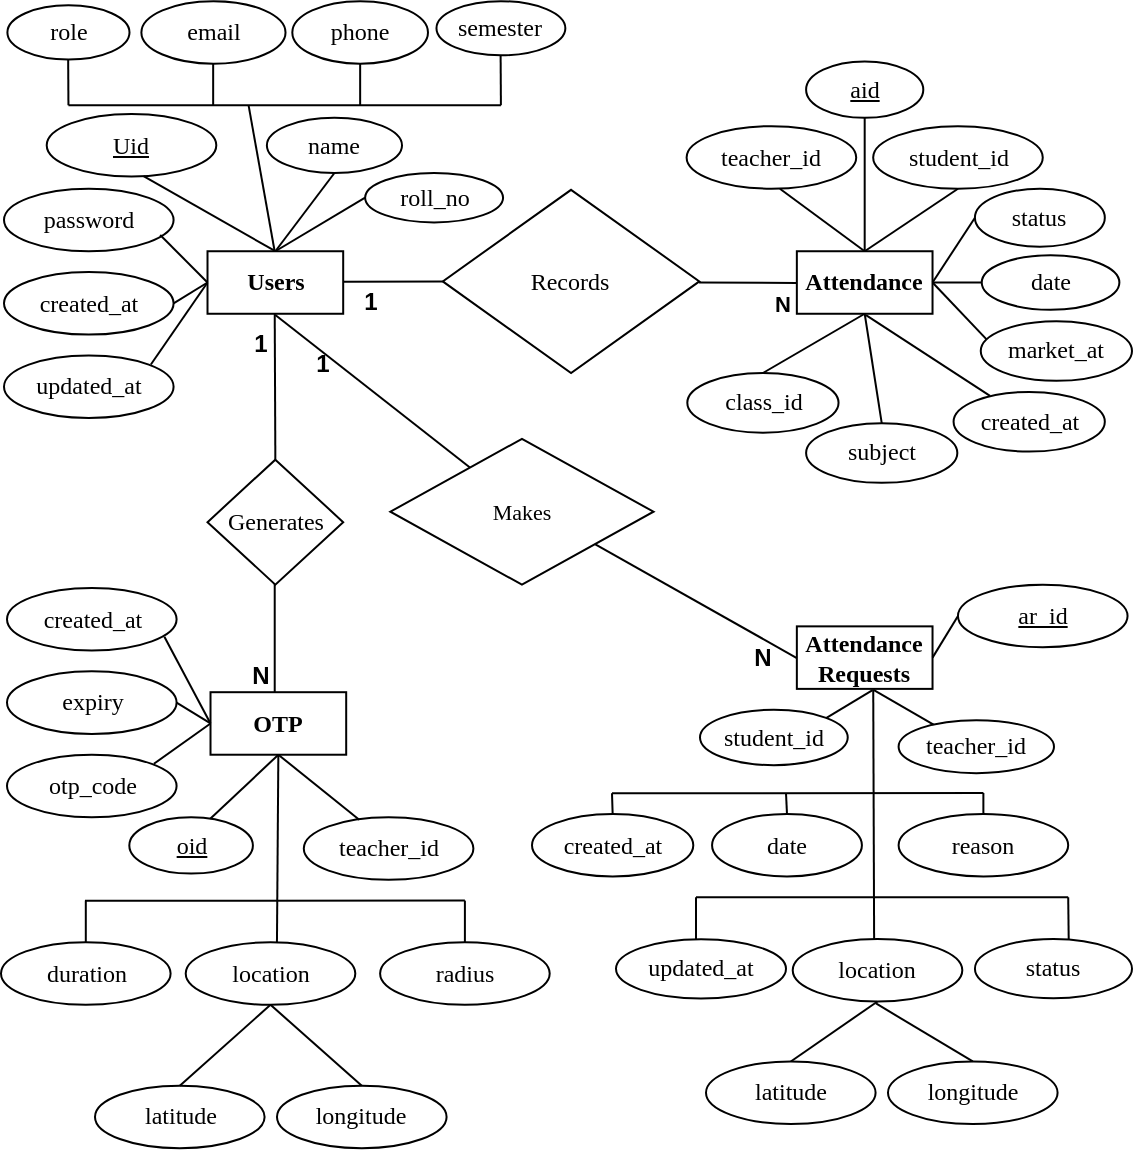<mxfile version="26.2.13">
  <diagram name="Page-1" id="1bRoEC9xy2Tuq4sJHTIV">
    <mxGraphModel dx="1188" dy="507" grid="0" gridSize="10" guides="1" tooltips="1" connect="1" arrows="1" fold="1" page="1" pageScale="1" pageWidth="850" pageHeight="1100" math="0" shadow="0">
      <root>
        <mxCell id="0" />
        <mxCell id="1" parent="0" />
        <mxCell id="7NiApTt3flxIyvFXq6Fw-123" value="" style="group" parent="1" vertex="1" connectable="0">
          <mxGeometry x="93" y="66.58" width="564" height="573.5" as="geometry" />
        </mxCell>
        <mxCell id="7NiApTt3flxIyvFXq6Fw-111" value="&lt;font style=&quot;font-size: 12px;&quot;&gt;Records&lt;/font&gt;" style="rhombus;whiteSpace=wrap;html=1;fontFamily=Times New Roman;container=0;" parent="7NiApTt3flxIyvFXq6Fw-123" vertex="1">
          <mxGeometry x="219.387" y="94.333" width="128.283" height="91.585" as="geometry" />
        </mxCell>
        <mxCell id="7NiApTt3flxIyvFXq6Fw-88" value="" style="endArrow=none;html=1;rounded=0;exitX=0.5;exitY=0;exitDx=0;exitDy=0;" parent="7NiApTt3flxIyvFXq6Fw-123" edge="1">
          <mxGeometry width="50" height="50" relative="1" as="geometry">
            <mxPoint x="135.361" y="364.7" as="sourcePoint" />
            <mxPoint x="135.361" y="270.92" as="targetPoint" />
          </mxGeometry>
        </mxCell>
        <mxCell id="7NiApTt3flxIyvFXq6Fw-121" value="&lt;b&gt;N&lt;/b&gt;" style="text;html=1;align=center;verticalAlign=middle;resizable=0;points=[];autosize=1;strokeColor=none;fillColor=none;container=0;" parent="7NiApTt3flxIyvFXq6Fw-123" vertex="1">
          <mxGeometry x="364.357" y="313.856" width="30" height="30" as="geometry" />
        </mxCell>
        <mxCell id="7NiApTt3flxIyvFXq6Fw-33" value="&lt;font face=&quot;Times New Roman&quot;&gt;&lt;b&gt;Attendance&lt;/b&gt;&lt;/font&gt;" style="rounded=0;whiteSpace=wrap;html=1;container=0;" parent="7NiApTt3flxIyvFXq6Fw-123" vertex="1">
          <mxGeometry x="396.426" y="125.04" width="67.838" height="31.26" as="geometry" />
        </mxCell>
        <mxCell id="7NiApTt3flxIyvFXq6Fw-34" value="&lt;font face=&quot;Times New Roman&quot;&gt;&lt;u&gt;aid&lt;/u&gt;&lt;/font&gt;" style="ellipse;whiteSpace=wrap;html=1;container=0;" parent="7NiApTt3flxIyvFXq6Fw-123" vertex="1">
          <mxGeometry x="401.052" y="30.129" width="58.594" height="28.223" as="geometry" />
        </mxCell>
        <mxCell id="7NiApTt3flxIyvFXq6Fw-35" value="&lt;font face=&quot;Times New Roman&quot;&gt;status&lt;/font&gt;" style="ellipse;whiteSpace=wrap;html=1;container=0;" parent="7NiApTt3flxIyvFXq6Fw-123" vertex="1">
          <mxGeometry x="485.467" y="93.775" width="64.943" height="28.981" as="geometry" />
        </mxCell>
        <mxCell id="7NiApTt3flxIyvFXq6Fw-36" value="&lt;font face=&quot;Times New Roman&quot;&gt;teacher_id&lt;/font&gt;" style="ellipse;whiteSpace=wrap;html=1;container=0;" parent="7NiApTt3flxIyvFXq6Fw-123" vertex="1">
          <mxGeometry x="341.308" y="62.52" width="84.797" height="31.26" as="geometry" />
        </mxCell>
        <mxCell id="7NiApTt3flxIyvFXq6Fw-37" value="&lt;font face=&quot;Times New Roman&quot;&gt;student_id&lt;/font&gt;" style="ellipse;whiteSpace=wrap;html=1;container=0;" parent="7NiApTt3flxIyvFXq6Fw-123" vertex="1">
          <mxGeometry x="434.585" y="62.52" width="84.797" height="31.26" as="geometry" />
        </mxCell>
        <mxCell id="7NiApTt3flxIyvFXq6Fw-42" value="" style="endArrow=none;html=1;rounded=0;entryX=0;entryY=0.5;entryDx=0;entryDy=0;exitX=1;exitY=0.5;exitDx=0;exitDy=0;" parent="7NiApTt3flxIyvFXq6Fw-123" source="7NiApTt3flxIyvFXq6Fw-33" target="7NiApTt3flxIyvFXq6Fw-35" edge="1">
          <mxGeometry width="50" height="50" relative="1" as="geometry">
            <mxPoint x="472.743" y="145.88" as="sourcePoint" />
            <mxPoint x="472.743" y="125.04" as="targetPoint" />
          </mxGeometry>
        </mxCell>
        <mxCell id="7NiApTt3flxIyvFXq6Fw-44" value="" style="endArrow=none;html=1;rounded=0;entryX=0.5;entryY=1;entryDx=0;entryDy=0;" parent="7NiApTt3flxIyvFXq6Fw-123" target="7NiApTt3flxIyvFXq6Fw-34" edge="1">
          <mxGeometry width="50" height="50" relative="1" as="geometry">
            <mxPoint x="430.345" y="125.04" as="sourcePoint" />
            <mxPoint x="489.703" y="52.1" as="targetPoint" />
          </mxGeometry>
        </mxCell>
        <mxCell id="7NiApTt3flxIyvFXq6Fw-45" value="" style="endArrow=none;html=1;rounded=0;entryX=0.5;entryY=1;entryDx=0;entryDy=0;" parent="7NiApTt3flxIyvFXq6Fw-123" target="7NiApTt3flxIyvFXq6Fw-37" edge="1">
          <mxGeometry width="50" height="50" relative="1" as="geometry">
            <mxPoint x="430.345" y="125.04" as="sourcePoint" />
            <mxPoint x="447.304" y="104.2" as="targetPoint" />
          </mxGeometry>
        </mxCell>
        <mxCell id="7NiApTt3flxIyvFXq6Fw-46" value="" style="endArrow=none;html=1;rounded=0;entryX=1;entryY=0.5;entryDx=0;entryDy=0;exitX=0.04;exitY=0.309;exitDx=0;exitDy=0;exitPerimeter=0;" parent="7NiApTt3flxIyvFXq6Fw-123" source="7NiApTt3flxIyvFXq6Fw-51" target="7NiApTt3flxIyvFXq6Fw-33" edge="1">
          <mxGeometry width="50" height="50" relative="1" as="geometry">
            <mxPoint x="504.881" y="177.14" as="sourcePoint" />
            <mxPoint x="464.264" y="145.692" as="targetPoint" />
          </mxGeometry>
        </mxCell>
        <mxCell id="7NiApTt3flxIyvFXq6Fw-50" value="&lt;font face=&quot;Times New Roman&quot;&gt;date&lt;/font&gt;" style="ellipse;whiteSpace=wrap;html=1;container=0;" parent="7NiApTt3flxIyvFXq6Fw-123" vertex="1">
          <mxGeometry x="488.867" y="127.022" width="68.825" height="27.297" as="geometry" />
        </mxCell>
        <mxCell id="7NiApTt3flxIyvFXq6Fw-51" value="&lt;font face=&quot;Times New Roman&quot;&gt;market_at&lt;/font&gt;" style="ellipse;whiteSpace=wrap;html=1;container=0;" parent="7NiApTt3flxIyvFXq6Fw-123" vertex="1">
          <mxGeometry x="488.377" y="159.999" width="75.621" height="29.834" as="geometry" />
        </mxCell>
        <mxCell id="7NiApTt3flxIyvFXq6Fw-52" value="" style="endArrow=none;html=1;rounded=0;entryX=0;entryY=0.5;entryDx=0;entryDy=0;exitX=1;exitY=0.5;exitDx=0;exitDy=0;" parent="7NiApTt3flxIyvFXq6Fw-123" source="7NiApTt3flxIyvFXq6Fw-33" target="7NiApTt3flxIyvFXq6Fw-50" edge="1">
          <mxGeometry width="50" height="50" relative="1" as="geometry">
            <mxPoint x="468.503" y="145.88" as="sourcePoint" />
            <mxPoint x="493.943" y="114.62" as="targetPoint" />
          </mxGeometry>
        </mxCell>
        <mxCell id="7NiApTt3flxIyvFXq6Fw-53" value="" style="endArrow=none;html=1;rounded=0;entryX=1;entryY=0.5;entryDx=0;entryDy=0;exitX=0.5;exitY=0;exitDx=0;exitDy=0;" parent="7NiApTt3flxIyvFXq6Fw-123" source="7NiApTt3flxIyvFXq6Fw-33" edge="1">
          <mxGeometry width="50" height="50" relative="1" as="geometry">
            <mxPoint x="434.585" y="125.04" as="sourcePoint" />
            <mxPoint x="387.946" y="93.78" as="targetPoint" />
          </mxGeometry>
        </mxCell>
        <mxCell id="7NiApTt3flxIyvFXq6Fw-54" value="" style="endArrow=none;html=1;rounded=0;" parent="7NiApTt3flxIyvFXq6Fw-123" edge="1">
          <mxGeometry width="50" height="50" relative="1" as="geometry">
            <mxPoint x="347.525" y="140.652" as="sourcePoint" />
            <mxPoint x="396.426" y="140.878" as="targetPoint" />
          </mxGeometry>
        </mxCell>
        <mxCell id="7NiApTt3flxIyvFXq6Fw-109" value="&lt;b&gt;N&lt;/b&gt;" style="edgeLabel;html=1;align=center;verticalAlign=middle;resizable=0;points=[];container=0;" parent="7NiApTt3flxIyvFXq6Fw-54" vertex="1" connectable="0">
          <mxGeometry x="0.385" y="-5" relative="1" as="geometry">
            <mxPoint x="7" y="5" as="offset" />
          </mxGeometry>
        </mxCell>
        <mxCell id="7NiApTt3flxIyvFXq6Fw-73" value="&lt;font face=&quot;Times New Roman&quot;&gt;&lt;b&gt;Attendance&lt;/b&gt;&lt;/font&gt;&lt;div&gt;&lt;font face=&quot;Times New Roman&quot;&gt;&lt;b&gt;Requests&lt;/b&gt;&lt;/font&gt;&lt;/div&gt;" style="rounded=0;whiteSpace=wrap;html=1;container=0;" parent="7NiApTt3flxIyvFXq6Fw-123" vertex="1">
          <mxGeometry x="396.426" y="312.6" width="67.838" height="31.26" as="geometry" />
        </mxCell>
        <mxCell id="7NiApTt3flxIyvFXq6Fw-74" value="&lt;font face=&quot;Times New Roman&quot;&gt;teacher_id&lt;/font&gt;" style="ellipse;whiteSpace=wrap;html=1;container=0;" parent="7NiApTt3flxIyvFXq6Fw-123" vertex="1">
          <mxGeometry x="447.3" y="359.49" width="77.7" height="26.51" as="geometry" />
        </mxCell>
        <mxCell id="7NiApTt3flxIyvFXq6Fw-75" value="&lt;font face=&quot;Times New Roman&quot;&gt;&lt;u&gt;ar_id&lt;/u&gt;&lt;/font&gt;" style="ellipse;whiteSpace=wrap;html=1;container=0;" parent="7NiApTt3flxIyvFXq6Fw-123" vertex="1">
          <mxGeometry x="476.983" y="291.76" width="84.797" height="31.26" as="geometry" />
        </mxCell>
        <mxCell id="7NiApTt3flxIyvFXq6Fw-76" value="&lt;font face=&quot;Times New Roman&quot;&gt;student_id&lt;/font&gt;" style="ellipse;whiteSpace=wrap;html=1;container=0;" parent="7NiApTt3flxIyvFXq6Fw-123" vertex="1">
          <mxGeometry x="348" y="354.28" width="73.87" height="27.72" as="geometry" />
        </mxCell>
        <mxCell id="7NiApTt3flxIyvFXq6Fw-78" value="" style="endArrow=none;html=1;rounded=0;entryX=0;entryY=0.5;entryDx=0;entryDy=0;exitX=1;exitY=0.5;exitDx=0;exitDy=0;" parent="7NiApTt3flxIyvFXq6Fw-123" source="7NiApTt3flxIyvFXq6Fw-73" target="7NiApTt3flxIyvFXq6Fw-75" edge="1">
          <mxGeometry width="50" height="50" relative="1" as="geometry">
            <mxPoint x="472.743" y="333.44" as="sourcePoint" />
            <mxPoint x="472.743" y="312.6" as="targetPoint" />
          </mxGeometry>
        </mxCell>
        <mxCell id="7NiApTt3flxIyvFXq6Fw-79" value="" style="endArrow=none;html=1;rounded=0;exitX=0.565;exitY=1.016;exitDx=0;exitDy=0;exitPerimeter=0;entryX=0.225;entryY=0.083;entryDx=0;entryDy=0;entryPerimeter=0;" parent="7NiApTt3flxIyvFXq6Fw-123" source="7NiApTt3flxIyvFXq6Fw-73" target="7NiApTt3flxIyvFXq6Fw-74" edge="1">
          <mxGeometry width="50" height="50" relative="1" as="geometry">
            <mxPoint x="430.345" y="312.6" as="sourcePoint" />
            <mxPoint x="396.426" y="406.38" as="targetPoint" />
          </mxGeometry>
        </mxCell>
        <mxCell id="7NiApTt3flxIyvFXq6Fw-80" value="" style="endArrow=none;html=1;rounded=0;exitX=0.563;exitY=1.011;exitDx=0;exitDy=0;exitPerimeter=0;entryX=0.48;entryY=0.007;entryDx=0;entryDy=0;entryPerimeter=0;" parent="7NiApTt3flxIyvFXq6Fw-123" source="7NiApTt3flxIyvFXq6Fw-73" target="gAiitMivv2aqCOJB7CVN-15" edge="1">
          <mxGeometry width="50" height="50" relative="1" as="geometry">
            <mxPoint x="430.345" y="312.6" as="sourcePoint" />
            <mxPoint x="435" y="468" as="targetPoint" />
          </mxGeometry>
        </mxCell>
        <mxCell id="7NiApTt3flxIyvFXq6Fw-82" value="&lt;font face=&quot;Times New Roman&quot;&gt;updated_at&lt;/font&gt;" style="ellipse;whiteSpace=wrap;html=1;container=0;" parent="7NiApTt3flxIyvFXq6Fw-123" vertex="1">
          <mxGeometry x="306" y="469" width="85" height="29.68" as="geometry" />
        </mxCell>
        <mxCell id="7NiApTt3flxIyvFXq6Fw-84" value="" style="endArrow=none;html=1;rounded=0;" parent="7NiApTt3flxIyvFXq6Fw-123" edge="1">
          <mxGeometry width="50" height="50" relative="1" as="geometry">
            <mxPoint x="346" y="448" as="sourcePoint" />
            <mxPoint x="346" y="469.42" as="targetPoint" />
          </mxGeometry>
        </mxCell>
        <mxCell id="7NiApTt3flxIyvFXq6Fw-85" value="" style="endArrow=none;html=1;rounded=0;entryX=1;entryY=0;entryDx=0;entryDy=0;exitX=0.558;exitY=1.019;exitDx=0;exitDy=0;exitPerimeter=0;" parent="7NiApTt3flxIyvFXq6Fw-123" source="7NiApTt3flxIyvFXq6Fw-73" target="7NiApTt3flxIyvFXq6Fw-76" edge="1">
          <mxGeometry width="50" height="50" relative="1" as="geometry">
            <mxPoint x="409.146" y="395.96" as="sourcePoint" />
            <mxPoint x="366.747" y="364.7" as="targetPoint" />
          </mxGeometry>
        </mxCell>
        <mxCell id="7NiApTt3flxIyvFXq6Fw-86" value="" style="endArrow=none;html=1;rounded=0;exitX=0.779;exitY=0.724;exitDx=0;exitDy=0;exitPerimeter=0;" parent="7NiApTt3flxIyvFXq6Fw-123" source="7NiApTt3flxIyvFXq6Fw-119" edge="1">
          <mxGeometry width="50" height="50" relative="1" as="geometry">
            <mxPoint x="290.43" y="239.66" as="sourcePoint" />
            <mxPoint x="396.426" y="328.438" as="targetPoint" />
          </mxGeometry>
        </mxCell>
        <mxCell id="7NiApTt3flxIyvFXq6Fw-94" value="&lt;font face=&quot;Times New Roman&quot;&gt;status&lt;/font&gt;" style="ellipse;whiteSpace=wrap;html=1;container=0;" parent="7NiApTt3flxIyvFXq6Fw-123" vertex="1">
          <mxGeometry x="485.467" y="468.896" width="78.533" height="29.676" as="geometry" />
        </mxCell>
        <mxCell id="7NiApTt3flxIyvFXq6Fw-96" value="&lt;font face=&quot;Times New Roman&quot;&gt;date&lt;/font&gt;" style="ellipse;whiteSpace=wrap;html=1;container=0;" parent="7NiApTt3flxIyvFXq6Fw-123" vertex="1">
          <mxGeometry x="354.03" y="406.38" width="74.93" height="31.26" as="geometry" />
        </mxCell>
        <mxCell id="7NiApTt3flxIyvFXq6Fw-97" value="&lt;font face=&quot;Times New Roman&quot;&gt;reason&lt;/font&gt;" style="ellipse;whiteSpace=wrap;html=1;container=0;" parent="7NiApTt3flxIyvFXq6Fw-123" vertex="1">
          <mxGeometry x="447.304" y="406.38" width="84.797" height="31.26" as="geometry" />
        </mxCell>
        <mxCell id="7NiApTt3flxIyvFXq6Fw-98" value="" style="endArrow=none;html=1;rounded=0;" parent="7NiApTt3flxIyvFXq6Fw-123" edge="1">
          <mxGeometry width="50" height="50" relative="1" as="geometry">
            <mxPoint x="304" y="396" as="sourcePoint" />
            <mxPoint x="489.703" y="395.96" as="targetPoint" />
          </mxGeometry>
        </mxCell>
        <mxCell id="7NiApTt3flxIyvFXq6Fw-100" value="" style="endArrow=none;html=1;rounded=0;" parent="7NiApTt3flxIyvFXq6Fw-123" edge="1">
          <mxGeometry width="50" height="50" relative="1" as="geometry">
            <mxPoint x="346" y="448" as="sourcePoint" />
            <mxPoint x="532.101" y="448.06" as="targetPoint" />
          </mxGeometry>
        </mxCell>
        <mxCell id="7NiApTt3flxIyvFXq6Fw-102" value="" style="endArrow=none;html=1;rounded=0;exitX=0.5;exitY=0;exitDx=0;exitDy=0;" parent="7NiApTt3flxIyvFXq6Fw-123" edge="1">
          <mxGeometry width="50" height="50" relative="1" as="geometry">
            <mxPoint x="532.356" y="468.9" as="sourcePoint" />
            <mxPoint x="532.101" y="448.06" as="targetPoint" />
          </mxGeometry>
        </mxCell>
        <mxCell id="7NiApTt3flxIyvFXq6Fw-103" value="" style="endArrow=none;html=1;rounded=0;exitX=0.5;exitY=0;exitDx=0;exitDy=0;" parent="7NiApTt3flxIyvFXq6Fw-123" source="7NiApTt3flxIyvFXq6Fw-96" edge="1">
          <mxGeometry width="50" height="50" relative="1" as="geometry">
            <mxPoint x="379.492" y="401.17" as="sourcePoint" />
            <mxPoint x="391" y="396" as="targetPoint" />
          </mxGeometry>
        </mxCell>
        <mxCell id="7NiApTt3flxIyvFXq6Fw-104" value="" style="endArrow=none;html=1;rounded=0;exitX=0.5;exitY=0;exitDx=0;exitDy=0;" parent="7NiApTt3flxIyvFXq6Fw-123" edge="1">
          <mxGeometry width="50" height="50" relative="1" as="geometry">
            <mxPoint x="489.711" y="406.38" as="sourcePoint" />
            <mxPoint x="489.677" y="395.96" as="targetPoint" />
          </mxGeometry>
        </mxCell>
        <mxCell id="7NiApTt3flxIyvFXq6Fw-1" value="&lt;font face=&quot;Times New Roman&quot;&gt;&lt;b&gt;Users&lt;/b&gt;&lt;/font&gt;" style="rounded=0;whiteSpace=wrap;html=1;container=0;" parent="7NiApTt3flxIyvFXq6Fw-123" vertex="1">
          <mxGeometry x="101.756" y="125.04" width="67.838" height="31.26" as="geometry" />
        </mxCell>
        <mxCell id="7NiApTt3flxIyvFXq6Fw-6" value="&lt;font face=&quot;Times New Roman&quot;&gt;role&lt;/font&gt;" style="ellipse;whiteSpace=wrap;html=1;container=0;" parent="7NiApTt3flxIyvFXq6Fw-123" vertex="1">
          <mxGeometry x="1.696" y="2.084" width="61.054" height="27.092" as="geometry" />
        </mxCell>
        <mxCell id="7NiApTt3flxIyvFXq6Fw-7" value="&lt;font face=&quot;Times New Roman&quot;&gt;semester&lt;/font&gt;" style="ellipse;whiteSpace=wrap;html=1;container=0;" parent="7NiApTt3flxIyvFXq6Fw-123" vertex="1">
          <mxGeometry x="216.232" width="64.446" height="27.092" as="geometry" />
        </mxCell>
        <mxCell id="7NiApTt3flxIyvFXq6Fw-8" value="&lt;font face=&quot;Times New Roman&quot;&gt;email&lt;/font&gt;" style="ellipse;whiteSpace=wrap;html=1;container=0;" parent="7NiApTt3flxIyvFXq6Fw-123" vertex="1">
          <mxGeometry x="68.686" width="72.077" height="31.26" as="geometry" />
        </mxCell>
        <mxCell id="7NiApTt3flxIyvFXq6Fw-9" value="&lt;font face=&quot;Times New Roman&quot;&gt;phone&lt;/font&gt;" style="ellipse;whiteSpace=wrap;html=1;container=0;" parent="7NiApTt3flxIyvFXq6Fw-123" vertex="1">
          <mxGeometry x="144.155" width="67.838" height="31.26" as="geometry" />
        </mxCell>
        <mxCell id="7NiApTt3flxIyvFXq6Fw-10" value="&lt;font face=&quot;Times New Roman&quot;&gt;&lt;u&gt;Uid&lt;/u&gt;&lt;/font&gt;" style="ellipse;whiteSpace=wrap;html=1;container=0;" parent="7NiApTt3flxIyvFXq6Fw-123" vertex="1">
          <mxGeometry x="21.355" y="56.435" width="84.797" height="31.26" as="geometry" />
        </mxCell>
        <mxCell id="7NiApTt3flxIyvFXq6Fw-11" value="&lt;font face=&quot;Times New Roman&quot;&gt;name&lt;/font&gt;" style="ellipse;whiteSpace=wrap;html=1;container=0;" parent="7NiApTt3flxIyvFXq6Fw-123" vertex="1">
          <mxGeometry x="131.438" y="58.352" width="67.564" height="27.56" as="geometry" />
        </mxCell>
        <mxCell id="7NiApTt3flxIyvFXq6Fw-12" value="&lt;font face=&quot;Times New Roman&quot;&gt;password&lt;/font&gt;" style="ellipse;whiteSpace=wrap;html=1;container=0;" parent="7NiApTt3flxIyvFXq6Fw-123" vertex="1">
          <mxGeometry y="93.78" width="84.797" height="31.26" as="geometry" />
        </mxCell>
        <mxCell id="7NiApTt3flxIyvFXq6Fw-13" value="&lt;font face=&quot;Times New Roman&quot;&gt;created_at&lt;/font&gt;" style="ellipse;whiteSpace=wrap;html=1;container=0;" parent="7NiApTt3flxIyvFXq6Fw-123" vertex="1">
          <mxGeometry y="135.46" width="84.797" height="31.26" as="geometry" />
        </mxCell>
        <mxCell id="7NiApTt3flxIyvFXq6Fw-16" value="&lt;font face=&quot;Times New Roman&quot;&gt;updated_at&lt;/font&gt;" style="ellipse;whiteSpace=wrap;html=1;container=0;" parent="7NiApTt3flxIyvFXq6Fw-123" vertex="1">
          <mxGeometry y="177.14" width="84.797" height="31.26" as="geometry" />
        </mxCell>
        <mxCell id="7NiApTt3flxIyvFXq6Fw-17" value="" style="endArrow=none;html=1;rounded=0;" parent="7NiApTt3flxIyvFXq6Fw-123" edge="1">
          <mxGeometry width="50" height="50" relative="1" as="geometry">
            <mxPoint x="135.336" y="125.04" as="sourcePoint" />
            <mxPoint x="122.313" y="52.225" as="targetPoint" />
          </mxGeometry>
        </mxCell>
        <mxCell id="7NiApTt3flxIyvFXq6Fw-21" value="" style="endArrow=none;html=1;rounded=0;" parent="7NiApTt3flxIyvFXq6Fw-123" edge="1">
          <mxGeometry width="50" height="50" relative="1" as="geometry">
            <mxPoint x="32.223" y="52.1" as="sourcePoint" />
            <mxPoint x="32.079" y="29.176" as="targetPoint" />
          </mxGeometry>
        </mxCell>
        <mxCell id="7NiApTt3flxIyvFXq6Fw-23" value="" style="endArrow=none;html=1;rounded=0;" parent="7NiApTt3flxIyvFXq6Fw-123" edge="1">
          <mxGeometry width="50" height="50" relative="1" as="geometry">
            <mxPoint x="248.455" y="52.1" as="sourcePoint" />
            <mxPoint x="248.311" y="27.092" as="targetPoint" />
          </mxGeometry>
        </mxCell>
        <mxCell id="7NiApTt3flxIyvFXq6Fw-24" value="" style="endArrow=none;html=1;rounded=0;" parent="7NiApTt3flxIyvFXq6Fw-123" edge="1">
          <mxGeometry width="50" height="50" relative="1" as="geometry">
            <mxPoint x="178.074" y="52.1" as="sourcePoint" />
            <mxPoint x="178.074" y="31.26" as="targetPoint" />
          </mxGeometry>
        </mxCell>
        <mxCell id="7NiApTt3flxIyvFXq6Fw-25" value="" style="endArrow=none;html=1;rounded=0;" parent="7NiApTt3flxIyvFXq6Fw-123" edge="1">
          <mxGeometry width="50" height="50" relative="1" as="geometry">
            <mxPoint x="104.58" y="52.1" as="sourcePoint" />
            <mxPoint x="104.58" y="31.26" as="targetPoint" />
          </mxGeometry>
        </mxCell>
        <mxCell id="7NiApTt3flxIyvFXq6Fw-26" value="" style="endArrow=none;html=1;rounded=0;" parent="7NiApTt3flxIyvFXq6Fw-123" edge="1">
          <mxGeometry width="50" height="50" relative="1" as="geometry">
            <mxPoint x="32.223" y="52.1" as="sourcePoint" />
            <mxPoint x="248.455" y="52.1" as="targetPoint" />
          </mxGeometry>
        </mxCell>
        <mxCell id="7NiApTt3flxIyvFXq6Fw-27" value="" style="endArrow=none;html=1;rounded=0;entryX=0.5;entryY=1;entryDx=0;entryDy=0;" parent="7NiApTt3flxIyvFXq6Fw-123" target="7NiApTt3flxIyvFXq6Fw-11" edge="1">
          <mxGeometry width="50" height="50" relative="1" as="geometry">
            <mxPoint x="135.675" y="125.04" as="sourcePoint" />
            <mxPoint x="152.635" y="104.2" as="targetPoint" />
          </mxGeometry>
        </mxCell>
        <mxCell id="7NiApTt3flxIyvFXq6Fw-28" value="" style="endArrow=none;html=1;rounded=0;entryX=0.571;entryY=0.994;entryDx=0;entryDy=0;entryPerimeter=0;" parent="7NiApTt3flxIyvFXq6Fw-123" target="7NiApTt3flxIyvFXq6Fw-10" edge="1">
          <mxGeometry width="50" height="50" relative="1" as="geometry">
            <mxPoint x="135.675" y="125.04" as="sourcePoint" />
            <mxPoint x="84.797" y="83.36" as="targetPoint" />
          </mxGeometry>
        </mxCell>
        <mxCell id="7NiApTt3flxIyvFXq6Fw-29" value="" style="endArrow=none;html=1;rounded=0;entryX=0;entryY=0.5;entryDx=0;entryDy=0;" parent="7NiApTt3flxIyvFXq6Fw-123" target="7NiApTt3flxIyvFXq6Fw-111" edge="1">
          <mxGeometry width="50" height="50" relative="1" as="geometry">
            <mxPoint x="169.594" y="140.253" as="sourcePoint" />
            <mxPoint x="232.344" y="140.67" as="targetPoint" />
          </mxGeometry>
        </mxCell>
        <mxCell id="7NiApTt3flxIyvFXq6Fw-30" value="" style="endArrow=none;html=1;rounded=0;entryX=0.921;entryY=0.74;entryDx=0;entryDy=0;entryPerimeter=0;exitX=0;exitY=0.5;exitDx=0;exitDy=0;" parent="7NiApTt3flxIyvFXq6Fw-123" source="7NiApTt3flxIyvFXq6Fw-1" target="7NiApTt3flxIyvFXq6Fw-12" edge="1">
          <mxGeometry width="50" height="50" relative="1" as="geometry">
            <mxPoint x="125.415" y="156.3" as="sourcePoint" />
            <mxPoint x="76.233" y="125.04" as="targetPoint" />
          </mxGeometry>
        </mxCell>
        <mxCell id="7NiApTt3flxIyvFXq6Fw-31" value="" style="endArrow=none;html=1;rounded=0;entryX=1;entryY=0.5;entryDx=0;entryDy=0;exitX=0;exitY=0.5;exitDx=0;exitDy=0;" parent="7NiApTt3flxIyvFXq6Fw-123" source="7NiApTt3flxIyvFXq6Fw-1" target="7NiApTt3flxIyvFXq6Fw-13" edge="1">
          <mxGeometry width="50" height="50" relative="1" as="geometry">
            <mxPoint x="108.455" y="162.969" as="sourcePoint" />
            <mxPoint x="84.712" y="139.003" as="targetPoint" />
          </mxGeometry>
        </mxCell>
        <mxCell id="7NiApTt3flxIyvFXq6Fw-32" value="" style="endArrow=none;html=1;rounded=0;entryX=0.866;entryY=0.145;entryDx=0;entryDy=0;entryPerimeter=0;exitX=0;exitY=0.5;exitDx=0;exitDy=0;" parent="7NiApTt3flxIyvFXq6Fw-123" source="7NiApTt3flxIyvFXq6Fw-1" target="7NiApTt3flxIyvFXq6Fw-16" edge="1">
          <mxGeometry width="50" height="50" relative="1" as="geometry">
            <mxPoint x="100.908" y="140.67" as="sourcePoint" />
            <mxPoint x="77.928" y="185.862" as="targetPoint" />
          </mxGeometry>
        </mxCell>
        <mxCell id="7NiApTt3flxIyvFXq6Fw-89" value="" style="endArrow=none;html=1;rounded=0;exitX=0.5;exitY=0;exitDx=0;exitDy=0;" parent="7NiApTt3flxIyvFXq6Fw-123" source="7NiApTt3flxIyvFXq6Fw-112" edge="1">
          <mxGeometry width="50" height="50" relative="1" as="geometry">
            <mxPoint x="135.675" y="222.988" as="sourcePoint" />
            <mxPoint x="135.361" y="156.3" as="targetPoint" />
          </mxGeometry>
        </mxCell>
        <mxCell id="7NiApTt3flxIyvFXq6Fw-5" value="&lt;font face=&quot;Times New Roman&quot;&gt;roll_no&lt;/font&gt;" style="ellipse;whiteSpace=wrap;html=1;container=0;" parent="7NiApTt3flxIyvFXq6Fw-123" vertex="1">
          <mxGeometry x="180.558" y="85.911" width="68.981" height="24.718" as="geometry" />
        </mxCell>
        <mxCell id="7NiApTt3flxIyvFXq6Fw-107" value="" style="endArrow=none;html=1;rounded=0;exitX=0.5;exitY=0;exitDx=0;exitDy=0;entryX=0;entryY=0.5;entryDx=0;entryDy=0;" parent="7NiApTt3flxIyvFXq6Fw-123" source="7NiApTt3flxIyvFXq6Fw-1" target="7NiApTt3flxIyvFXq6Fw-5" edge="1">
          <mxGeometry width="50" height="50" relative="1" as="geometry">
            <mxPoint x="177.93" y="125.04" as="sourcePoint" />
            <mxPoint x="186.553" y="114.62" as="targetPoint" />
          </mxGeometry>
        </mxCell>
        <mxCell id="7NiApTt3flxIyvFXq6Fw-108" value="&lt;b&gt;1&lt;/b&gt;" style="text;html=1;align=center;verticalAlign=middle;resizable=0;points=[];autosize=1;strokeColor=none;fillColor=none;container=0;" parent="7NiApTt3flxIyvFXq6Fw-123" vertex="1">
          <mxGeometry x="168.322" y="135.46" width="30" height="30" as="geometry" />
        </mxCell>
        <mxCell id="7NiApTt3flxIyvFXq6Fw-112" value="&lt;font face=&quot;Times New Roman&quot;&gt;Generates&lt;/font&gt;" style="rhombus;whiteSpace=wrap;html=1;container=0;" parent="7NiApTt3flxIyvFXq6Fw-123" vertex="1">
          <mxGeometry x="101.756" y="229.24" width="67.838" height="62.52" as="geometry" />
        </mxCell>
        <mxCell id="7NiApTt3flxIyvFXq6Fw-115" value="&lt;b&gt;1&lt;/b&gt;" style="text;html=1;align=center;verticalAlign=middle;resizable=0;points=[];autosize=1;strokeColor=none;fillColor=none;container=0;" parent="7NiApTt3flxIyvFXq6Fw-123" vertex="1">
          <mxGeometry x="112.78" y="156.3" width="30" height="30" as="geometry" />
        </mxCell>
        <mxCell id="7NiApTt3flxIyvFXq6Fw-118" value="" style="endArrow=none;html=1;rounded=0;entryX=0.312;entryY=0.21;entryDx=0;entryDy=0;entryPerimeter=0;" parent="7NiApTt3flxIyvFXq6Fw-123" target="7NiApTt3flxIyvFXq6Fw-119" edge="1">
          <mxGeometry width="50" height="50" relative="1" as="geometry">
            <mxPoint x="135.675" y="156.925" as="sourcePoint" />
            <mxPoint x="245.911" y="250.08" as="targetPoint" />
          </mxGeometry>
        </mxCell>
        <mxCell id="7NiApTt3flxIyvFXq6Fw-119" value="&lt;font face=&quot;Times New Roman&quot;&gt;&lt;span style=&quot;font-size: 11px;&quot;&gt;Makes&lt;/span&gt;&lt;/font&gt;" style="rhombus;whiteSpace=wrap;html=1;container=0;" parent="7NiApTt3flxIyvFXq6Fw-123" vertex="1">
          <mxGeometry x="193.177" y="218.816" width="131.594" height="72.942" as="geometry" />
        </mxCell>
        <mxCell id="7NiApTt3flxIyvFXq6Fw-120" value="&lt;b&gt;1&lt;/b&gt;" style="text;html=1;align=center;verticalAlign=middle;resizable=0;points=[];autosize=1;strokeColor=none;fillColor=none;container=0;" parent="7NiApTt3flxIyvFXq6Fw-123" vertex="1">
          <mxGeometry x="144.155" y="166.72" width="30" height="30" as="geometry" />
        </mxCell>
        <mxCell id="gAiitMivv2aqCOJB7CVN-15" value="&lt;font face=&quot;Times New Roman&quot;&gt;location&lt;/font&gt;" style="ellipse;whiteSpace=wrap;html=1;container=0;" parent="7NiApTt3flxIyvFXq6Fw-123" vertex="1">
          <mxGeometry x="394.357" y="468.9" width="84.797" height="31.26" as="geometry" />
        </mxCell>
        <mxCell id="gAiitMivv2aqCOJB7CVN-16" value="&lt;font face=&quot;Times New Roman&quot;&gt;longitude&lt;/font&gt;" style="ellipse;whiteSpace=wrap;html=1;container=0;" parent="7NiApTt3flxIyvFXq6Fw-123" vertex="1">
          <mxGeometry x="441.997" y="530.16" width="84.797" height="31.26" as="geometry" />
        </mxCell>
        <mxCell id="gAiitMivv2aqCOJB7CVN-17" value="" style="endArrow=none;html=1;rounded=0;entryX=0.5;entryY=0;entryDx=0;entryDy=0;exitX=0.5;exitY=1;exitDx=0;exitDy=0;" parent="7NiApTt3flxIyvFXq6Fw-123" source="gAiitMivv2aqCOJB7CVN-15" target="gAiitMivv2aqCOJB7CVN-19" edge="1">
          <mxGeometry width="50" height="50" relative="1" as="geometry">
            <mxPoint x="347.051" y="448.06" as="sourcePoint" />
            <mxPoint x="347.051" y="427.22" as="targetPoint" />
          </mxGeometry>
        </mxCell>
        <mxCell id="gAiitMivv2aqCOJB7CVN-18" value="" style="endArrow=none;html=1;rounded=0;exitX=0.5;exitY=0;exitDx=0;exitDy=0;" parent="7NiApTt3flxIyvFXq6Fw-123" source="gAiitMivv2aqCOJB7CVN-16" edge="1">
          <mxGeometry width="50" height="50" relative="1" as="geometry">
            <mxPoint x="458.6" y="508.16" as="sourcePoint" />
            <mxPoint x="436" y="501.16" as="targetPoint" />
          </mxGeometry>
        </mxCell>
        <mxCell id="gAiitMivv2aqCOJB7CVN-19" value="&lt;font face=&quot;Times New Roman&quot;&gt;latitude&lt;/font&gt;" style="ellipse;whiteSpace=wrap;html=1;container=0;" parent="7NiApTt3flxIyvFXq6Fw-123" vertex="1">
          <mxGeometry x="351" y="530.16" width="84.797" height="31.26" as="geometry" />
        </mxCell>
        <mxCell id="tQuh6ZePSaEGx8QZspQ1-2" value="" style="endArrow=none;html=1;rounded=0;entryX=0.5;entryY=1;entryDx=0;entryDy=0;exitX=0.5;exitY=0;exitDx=0;exitDy=0;" edge="1" source="tQuh6ZePSaEGx8QZspQ1-3" parent="7NiApTt3flxIyvFXq6Fw-123" target="7NiApTt3flxIyvFXq6Fw-33">
          <mxGeometry width="50" height="50" relative="1" as="geometry">
            <mxPoint x="432.881" y="198.9" as="sourcePoint" />
            <mxPoint x="392" y="162.76" as="targetPoint" />
          </mxGeometry>
        </mxCell>
        <mxCell id="tQuh6ZePSaEGx8QZspQ1-3" value="&lt;font face=&quot;Times New Roman&quot;&gt;subject&lt;/font&gt;" style="ellipse;whiteSpace=wrap;html=1;container=0;" vertex="1" parent="7NiApTt3flxIyvFXq6Fw-123">
          <mxGeometry x="401.047" y="210.999" width="75.621" height="29.834" as="geometry" />
        </mxCell>
        <mxCell id="tQuh6ZePSaEGx8QZspQ1-5" value="" style="endArrow=none;html=1;rounded=0;exitX=0.241;exitY=0.067;exitDx=0;exitDy=0;exitPerimeter=0;" edge="1" source="tQuh6ZePSaEGx8QZspQ1-6" parent="7NiApTt3flxIyvFXq6Fw-123">
          <mxGeometry width="50" height="50" relative="1" as="geometry">
            <mxPoint x="494.201" y="195.37" as="sourcePoint" />
            <mxPoint x="431" y="157" as="targetPoint" />
          </mxGeometry>
        </mxCell>
        <mxCell id="tQuh6ZePSaEGx8QZspQ1-6" value="&lt;font face=&quot;Times New Roman&quot;&gt;created_at&lt;/font&gt;" style="ellipse;whiteSpace=wrap;html=1;container=0;" vertex="1" parent="7NiApTt3flxIyvFXq6Fw-123">
          <mxGeometry x="474.787" y="195.369" width="75.621" height="29.834" as="geometry" />
        </mxCell>
        <mxCell id="tQuh6ZePSaEGx8QZspQ1-8" value="" style="endArrow=none;html=1;rounded=0;entryX=0.5;entryY=1;entryDx=0;entryDy=0;exitX=0.5;exitY=0;exitDx=0;exitDy=0;" edge="1" source="tQuh6ZePSaEGx8QZspQ1-9" parent="7NiApTt3flxIyvFXq6Fw-123" target="7NiApTt3flxIyvFXq6Fw-33">
          <mxGeometry width="50" height="50" relative="1" as="geometry">
            <mxPoint x="395.931" y="191.16" as="sourcePoint" />
            <mxPoint x="393.05" y="148.26" as="targetPoint" />
          </mxGeometry>
        </mxCell>
        <mxCell id="tQuh6ZePSaEGx8QZspQ1-9" value="&lt;font face=&quot;Times New Roman&quot;&gt;class_id&lt;/font&gt;" style="ellipse;whiteSpace=wrap;html=1;container=0;" vertex="1" parent="7NiApTt3flxIyvFXq6Fw-123">
          <mxGeometry x="341.657" y="185.919" width="75.621" height="29.834" as="geometry" />
        </mxCell>
        <mxCell id="tQuh6ZePSaEGx8QZspQ1-10" value="" style="endArrow=none;html=1;rounded=0;exitX=0.5;exitY=0;exitDx=0;exitDy=0;" edge="1" source="tQuh6ZePSaEGx8QZspQ1-11" parent="7NiApTt3flxIyvFXq6Fw-123">
          <mxGeometry width="50" height="50" relative="1" as="geometry">
            <mxPoint x="289.462" y="401.17" as="sourcePoint" />
            <mxPoint x="304" y="396" as="targetPoint" />
          </mxGeometry>
        </mxCell>
        <mxCell id="tQuh6ZePSaEGx8QZspQ1-11" value="&lt;font face=&quot;Times New Roman&quot;&gt;created_at&lt;/font&gt;" style="ellipse;whiteSpace=wrap;html=1;container=0;" vertex="1" parent="7NiApTt3flxIyvFXq6Fw-123">
          <mxGeometry x="264" y="406.38" width="80.65" height="31.26" as="geometry" />
        </mxCell>
        <mxCell id="7NiApTt3flxIyvFXq6Fw-4" value="&lt;font face=&quot;Times New Roman&quot;&gt;&lt;b&gt;OTP&lt;/b&gt;&lt;/font&gt;" style="rounded=0;whiteSpace=wrap;html=1;container=0;" parent="7NiApTt3flxIyvFXq6Fw-123" vertex="1">
          <mxGeometry x="103.256" y="345.52" width="67.838" height="31.26" as="geometry" />
        </mxCell>
        <mxCell id="7NiApTt3flxIyvFXq6Fw-55" value="&lt;font face=&quot;Times New Roman&quot;&gt;created_at&lt;/font&gt;" style="ellipse;whiteSpace=wrap;html=1;container=0;" parent="7NiApTt3flxIyvFXq6Fw-123" vertex="1">
          <mxGeometry x="1.5" y="293.42" width="84.797" height="31.26" as="geometry" />
        </mxCell>
        <mxCell id="7NiApTt3flxIyvFXq6Fw-56" value="&lt;font face=&quot;Times New Roman&quot;&gt;expiry&lt;/font&gt;" style="ellipse;whiteSpace=wrap;html=1;container=0;" parent="7NiApTt3flxIyvFXq6Fw-123" vertex="1">
          <mxGeometry x="1.5" y="335.1" width="84.797" height="31.26" as="geometry" />
        </mxCell>
        <mxCell id="7NiApTt3flxIyvFXq6Fw-57" value="&lt;font face=&quot;Times New Roman&quot;&gt;otp_code&lt;/font&gt;" style="ellipse;whiteSpace=wrap;html=1;container=0;" parent="7NiApTt3flxIyvFXq6Fw-123" vertex="1">
          <mxGeometry x="1.5" y="376.78" width="84.797" height="31.26" as="geometry" />
        </mxCell>
        <mxCell id="7NiApTt3flxIyvFXq6Fw-58" value="" style="endArrow=none;html=1;rounded=0;entryX=0.928;entryY=0.78;entryDx=0;entryDy=0;entryPerimeter=0;exitX=0;exitY=0.5;exitDx=0;exitDy=0;" parent="7NiApTt3flxIyvFXq6Fw-123" source="7NiApTt3flxIyvFXq6Fw-4" target="7NiApTt3flxIyvFXq6Fw-55" edge="1">
          <mxGeometry width="50" height="50" relative="1" as="geometry">
            <mxPoint x="103.256" y="340.31" as="sourcePoint" />
            <mxPoint x="77.733" y="324.68" as="targetPoint" />
          </mxGeometry>
        </mxCell>
        <mxCell id="7NiApTt3flxIyvFXq6Fw-59" value="" style="endArrow=none;html=1;rounded=0;entryX=1;entryY=0.5;entryDx=0;entryDy=0;exitX=0;exitY=0.5;exitDx=0;exitDy=0;" parent="7NiApTt3flxIyvFXq6Fw-123" source="7NiApTt3flxIyvFXq6Fw-4" target="7NiApTt3flxIyvFXq6Fw-56" edge="1">
          <mxGeometry width="50" height="50" relative="1" as="geometry">
            <mxPoint x="103.256" y="340.31" as="sourcePoint" />
            <mxPoint x="86.212" y="338.643" as="targetPoint" />
          </mxGeometry>
        </mxCell>
        <mxCell id="7NiApTt3flxIyvFXq6Fw-60" value="" style="endArrow=none;html=1;rounded=0;entryX=0.866;entryY=0.145;entryDx=0;entryDy=0;entryPerimeter=0;exitX=0;exitY=0.5;exitDx=0;exitDy=0;" parent="7NiApTt3flxIyvFXq6Fw-123" source="7NiApTt3flxIyvFXq6Fw-4" target="7NiApTt3flxIyvFXq6Fw-57" edge="1">
          <mxGeometry width="50" height="50" relative="1" as="geometry">
            <mxPoint x="103.256" y="340.31" as="sourcePoint" />
            <mxPoint x="79.428" y="385.502" as="targetPoint" />
          </mxGeometry>
        </mxCell>
        <mxCell id="7NiApTt3flxIyvFXq6Fw-63" value="&lt;font face=&quot;Times New Roman&quot;&gt;radius&lt;/font&gt;" style="ellipse;whiteSpace=wrap;html=1;container=0;" parent="7NiApTt3flxIyvFXq6Fw-123" vertex="1">
          <mxGeometry x="188.053" y="470.56" width="84.797" height="31.26" as="geometry" />
        </mxCell>
        <mxCell id="7NiApTt3flxIyvFXq6Fw-64" value="" style="endArrow=none;html=1;rounded=0;" parent="7NiApTt3flxIyvFXq6Fw-123" edge="1">
          <mxGeometry width="50" height="50" relative="1" as="geometry">
            <mxPoint x="40.5" y="449.82" as="sourcePoint" />
            <mxPoint x="230.452" y="449.72" as="targetPoint" />
          </mxGeometry>
        </mxCell>
        <mxCell id="7NiApTt3flxIyvFXq6Fw-66" value="" style="endArrow=none;html=1;rounded=0;" parent="7NiApTt3flxIyvFXq6Fw-123" edge="1">
          <mxGeometry width="50" height="50" relative="1" as="geometry">
            <mxPoint x="230.452" y="449.72" as="sourcePoint" />
            <mxPoint x="230.452" y="470.56" as="targetPoint" />
          </mxGeometry>
        </mxCell>
        <mxCell id="7NiApTt3flxIyvFXq6Fw-67" value="&lt;font face=&quot;Times New Roman&quot;&gt;&lt;u&gt;oid&lt;/u&gt;&lt;/font&gt;" style="ellipse;whiteSpace=wrap;html=1;container=0;" parent="7NiApTt3flxIyvFXq6Fw-123" vertex="1">
          <mxGeometry x="62.657" y="408.04" width="61.797" height="28.191" as="geometry" />
        </mxCell>
        <mxCell id="7NiApTt3flxIyvFXq6Fw-68" value="&lt;font face=&quot;Times New Roman&quot;&gt;teacher_id&lt;/font&gt;" style="ellipse;whiteSpace=wrap;html=1;container=0;" parent="7NiApTt3flxIyvFXq6Fw-123" vertex="1">
          <mxGeometry x="149.895" y="408.04" width="84.797" height="31.26" as="geometry" />
        </mxCell>
        <mxCell id="7NiApTt3flxIyvFXq6Fw-69" value="" style="endArrow=none;html=1;rounded=0;exitX=0.538;exitY=-0.002;exitDx=0;exitDy=0;exitPerimeter=0;" parent="7NiApTt3flxIyvFXq6Fw-123" source="gAiitMivv2aqCOJB7CVN-12" edge="1">
          <mxGeometry width="50" height="50" relative="1" as="geometry">
            <mxPoint x="136.819" y="449.72" as="sourcePoint" />
            <mxPoint x="137.175" y="376.78" as="targetPoint" />
          </mxGeometry>
        </mxCell>
        <mxCell id="7NiApTt3flxIyvFXq6Fw-71" value="" style="endArrow=none;html=1;rounded=0;entryX=0.655;entryY=0.028;entryDx=0;entryDy=0;entryPerimeter=0;exitX=0.5;exitY=1;exitDx=0;exitDy=0;" parent="7NiApTt3flxIyvFXq6Fw-123" source="7NiApTt3flxIyvFXq6Fw-4" target="7NiApTt3flxIyvFXq6Fw-67" edge="1">
          <mxGeometry width="50" height="50" relative="1" as="geometry">
            <mxPoint x="124.456" y="388.242" as="sourcePoint" />
            <mxPoint x="96.473" y="408.04" as="targetPoint" />
          </mxGeometry>
        </mxCell>
        <mxCell id="7NiApTt3flxIyvFXq6Fw-72" value="" style="endArrow=none;html=1;rounded=0;exitX=0.327;exitY=0.039;exitDx=0;exitDy=0;exitPerimeter=0;" parent="7NiApTt3flxIyvFXq6Fw-123" source="7NiApTt3flxIyvFXq6Fw-68" edge="1">
          <mxGeometry width="50" height="50" relative="1" as="geometry">
            <mxPoint x="191.869" y="366.36" as="sourcePoint" />
            <mxPoint x="137.175" y="376.78" as="targetPoint" />
          </mxGeometry>
        </mxCell>
        <mxCell id="7NiApTt3flxIyvFXq6Fw-116" value="&lt;b&gt;N&lt;/b&gt;" style="text;html=1;align=center;verticalAlign=middle;resizable=0;points=[];autosize=1;strokeColor=none;fillColor=none;container=0;" parent="7NiApTt3flxIyvFXq6Fw-123" vertex="1">
          <mxGeometry x="114.276" y="324.68" width="27" height="26" as="geometry" />
        </mxCell>
        <mxCell id="gAiitMivv2aqCOJB7CVN-12" value="&lt;font face=&quot;Times New Roman&quot;&gt;location&lt;/font&gt;" style="ellipse;whiteSpace=wrap;html=1;container=0;" parent="7NiApTt3flxIyvFXq6Fw-123" vertex="1">
          <mxGeometry x="90.857" y="470.56" width="84.797" height="31.26" as="geometry" />
        </mxCell>
        <mxCell id="gAiitMivv2aqCOJB7CVN-20" value="" style="endArrow=none;html=1;rounded=0;" parent="7NiApTt3flxIyvFXq6Fw-123" edge="1">
          <mxGeometry width="50" height="50" relative="1" as="geometry">
            <mxPoint x="40.902" y="449.72" as="sourcePoint" />
            <mxPoint x="40.902" y="470.56" as="targetPoint" />
          </mxGeometry>
        </mxCell>
        <mxCell id="gAiitMivv2aqCOJB7CVN-21" value="&lt;font face=&quot;Times New Roman&quot;&gt;duration&lt;/font&gt;" style="ellipse;whiteSpace=wrap;html=1;container=0;" parent="7NiApTt3flxIyvFXq6Fw-123" vertex="1">
          <mxGeometry x="-1.497" y="470.56" width="84.797" height="31.26" as="geometry" />
        </mxCell>
        <mxCell id="7NiApTt3flxIyvFXq6Fw-61" value="&lt;font face=&quot;Times New Roman&quot;&gt;longitude&lt;/font&gt;" style="ellipse;whiteSpace=wrap;html=1;container=0;" parent="7NiApTt3flxIyvFXq6Fw-123" vertex="1">
          <mxGeometry x="136.497" y="542.24" width="84.797" height="31.26" as="geometry" />
        </mxCell>
        <mxCell id="7NiApTt3flxIyvFXq6Fw-62" value="&lt;font face=&quot;Times New Roman&quot;&gt;latitude&lt;/font&gt;" style="ellipse;whiteSpace=wrap;html=1;container=0;" parent="7NiApTt3flxIyvFXq6Fw-123" vertex="1">
          <mxGeometry x="45.5" y="542.24" width="84.797" height="31.26" as="geometry" />
        </mxCell>
        <mxCell id="7NiApTt3flxIyvFXq6Fw-65" value="" style="endArrow=none;html=1;rounded=0;entryX=0.5;entryY=0;entryDx=0;entryDy=0;exitX=0.5;exitY=1;exitDx=0;exitDy=0;" parent="7NiApTt3flxIyvFXq6Fw-123" source="gAiitMivv2aqCOJB7CVN-12" target="7NiApTt3flxIyvFXq6Fw-62" edge="1">
          <mxGeometry width="50" height="50" relative="1" as="geometry">
            <mxPoint x="41.551" y="460.14" as="sourcePoint" />
            <mxPoint x="41.551" y="439.3" as="targetPoint" />
          </mxGeometry>
        </mxCell>
        <mxCell id="gAiitMivv2aqCOJB7CVN-13" value="" style="endArrow=none;html=1;rounded=0;exitX=0.5;exitY=0;exitDx=0;exitDy=0;entryX=0.5;entryY=1;entryDx=0;entryDy=0;" parent="7NiApTt3flxIyvFXq6Fw-123" source="7NiApTt3flxIyvFXq6Fw-61" edge="1" target="gAiitMivv2aqCOJB7CVN-12">
          <mxGeometry width="50" height="50" relative="1" as="geometry">
            <mxPoint x="153.1" y="520.24" as="sourcePoint" />
            <mxPoint x="130.5" y="513.24" as="targetPoint" />
          </mxGeometry>
        </mxCell>
      </root>
    </mxGraphModel>
  </diagram>
</mxfile>
